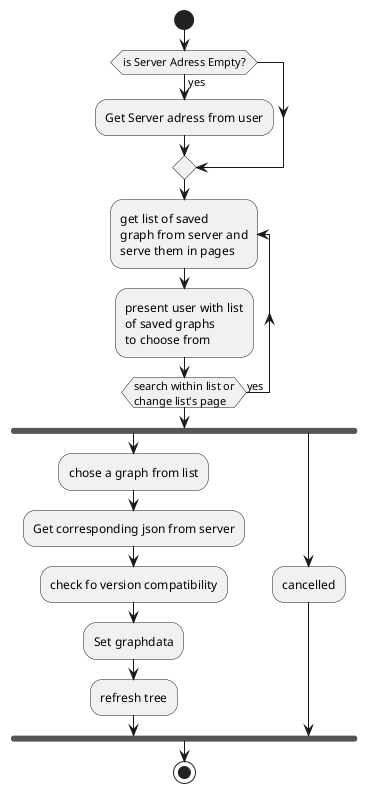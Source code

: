 @startuml
start

if (is Server Adress Empty?) then (yes)
  :Get Server adress from user;
endif

repeat :get list of saved\ngraph from server and\nserve them in pages;
:present user with list\nof saved graphs\nto choose from;
repeat while (search within list or\nchange list's page) is (yes)

fork 
:chose a graph from list;
:Get corresponding json from server;
:check fo version compatibility;
:Set graphdata;
:refresh tree;
fork again
:cancelled;
end fork

stop
@enduml